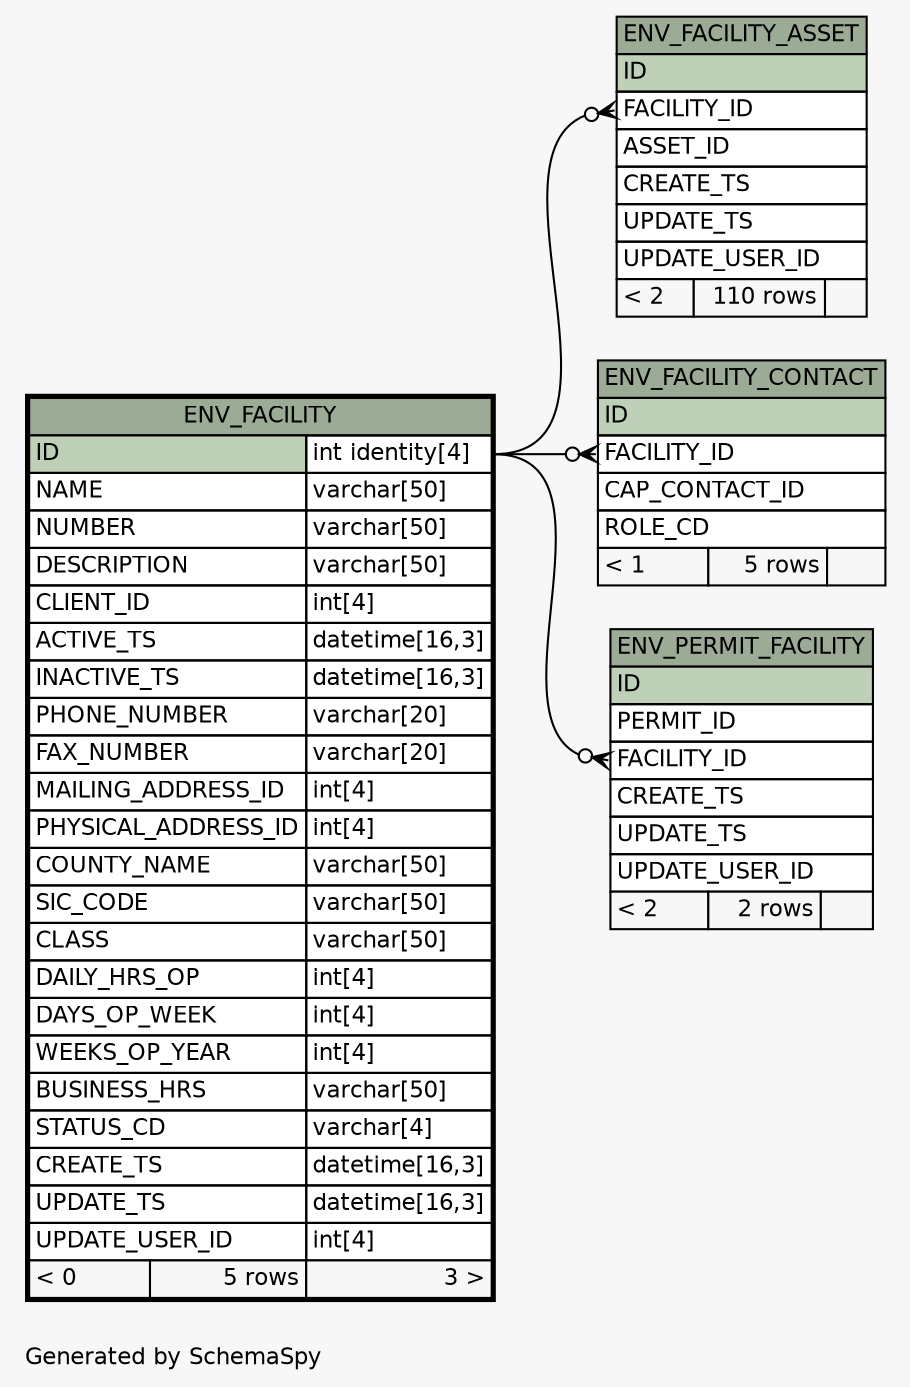 // dot 2.28.0 on Windows 7 6.1
// SchemaSpy rev 590
digraph "oneDegreeRelationshipsDiagram" {
  graph [
    rankdir="RL"
    bgcolor="#f7f7f7"
    label="\nGenerated by SchemaSpy"
    labeljust="l"
    nodesep="0.18"
    ranksep="0.46"
    fontname="Helvetica"
    fontsize="11"
  ];
  node [
    fontname="Helvetica"
    fontsize="11"
    shape="plaintext"
  ];
  edge [
    arrowsize="0.8"
  ];
  "ENV_FACILITY_ASSET":"FACILITY_ID":w -> "ENV_FACILITY":"ID.type":e [arrowhead=none dir=back arrowtail=crowodot];
  "ENV_FACILITY_CONTACT":"FACILITY_ID":w -> "ENV_FACILITY":"ID.type":e [arrowhead=none dir=back arrowtail=crowodot];
  "ENV_PERMIT_FACILITY":"FACILITY_ID":w -> "ENV_FACILITY":"ID.type":e [arrowhead=none dir=back arrowtail=crowodot];
  "ENV_FACILITY" [
    label=<
    <TABLE BORDER="2" CELLBORDER="1" CELLSPACING="0" BGCOLOR="#ffffff">
      <TR><TD COLSPAN="3" BGCOLOR="#9bab96" ALIGN="CENTER">ENV_FACILITY</TD></TR>
      <TR><TD PORT="ID" COLSPAN="2" BGCOLOR="#bed1b8" ALIGN="LEFT">ID</TD><TD PORT="ID.type" ALIGN="LEFT">int identity[4]</TD></TR>
      <TR><TD PORT="NAME" COLSPAN="2" ALIGN="LEFT">NAME</TD><TD PORT="NAME.type" ALIGN="LEFT">varchar[50]</TD></TR>
      <TR><TD PORT="NUMBER" COLSPAN="2" ALIGN="LEFT">NUMBER</TD><TD PORT="NUMBER.type" ALIGN="LEFT">varchar[50]</TD></TR>
      <TR><TD PORT="DESCRIPTION" COLSPAN="2" ALIGN="LEFT">DESCRIPTION</TD><TD PORT="DESCRIPTION.type" ALIGN="LEFT">varchar[50]</TD></TR>
      <TR><TD PORT="CLIENT_ID" COLSPAN="2" ALIGN="LEFT">CLIENT_ID</TD><TD PORT="CLIENT_ID.type" ALIGN="LEFT">int[4]</TD></TR>
      <TR><TD PORT="ACTIVE_TS" COLSPAN="2" ALIGN="LEFT">ACTIVE_TS</TD><TD PORT="ACTIVE_TS.type" ALIGN="LEFT">datetime[16,3]</TD></TR>
      <TR><TD PORT="INACTIVE_TS" COLSPAN="2" ALIGN="LEFT">INACTIVE_TS</TD><TD PORT="INACTIVE_TS.type" ALIGN="LEFT">datetime[16,3]</TD></TR>
      <TR><TD PORT="PHONE_NUMBER" COLSPAN="2" ALIGN="LEFT">PHONE_NUMBER</TD><TD PORT="PHONE_NUMBER.type" ALIGN="LEFT">varchar[20]</TD></TR>
      <TR><TD PORT="FAX_NUMBER" COLSPAN="2" ALIGN="LEFT">FAX_NUMBER</TD><TD PORT="FAX_NUMBER.type" ALIGN="LEFT">varchar[20]</TD></TR>
      <TR><TD PORT="MAILING_ADDRESS_ID" COLSPAN="2" ALIGN="LEFT">MAILING_ADDRESS_ID</TD><TD PORT="MAILING_ADDRESS_ID.type" ALIGN="LEFT">int[4]</TD></TR>
      <TR><TD PORT="PHYSICAL_ADDRESS_ID" COLSPAN="2" ALIGN="LEFT">PHYSICAL_ADDRESS_ID</TD><TD PORT="PHYSICAL_ADDRESS_ID.type" ALIGN="LEFT">int[4]</TD></TR>
      <TR><TD PORT="COUNTY_NAME" COLSPAN="2" ALIGN="LEFT">COUNTY_NAME</TD><TD PORT="COUNTY_NAME.type" ALIGN="LEFT">varchar[50]</TD></TR>
      <TR><TD PORT="SIC_CODE" COLSPAN="2" ALIGN="LEFT">SIC_CODE</TD><TD PORT="SIC_CODE.type" ALIGN="LEFT">varchar[50]</TD></TR>
      <TR><TD PORT="CLASS" COLSPAN="2" ALIGN="LEFT">CLASS</TD><TD PORT="CLASS.type" ALIGN="LEFT">varchar[50]</TD></TR>
      <TR><TD PORT="DAILY_HRS_OP" COLSPAN="2" ALIGN="LEFT">DAILY_HRS_OP</TD><TD PORT="DAILY_HRS_OP.type" ALIGN="LEFT">int[4]</TD></TR>
      <TR><TD PORT="DAYS_OP_WEEK" COLSPAN="2" ALIGN="LEFT">DAYS_OP_WEEK</TD><TD PORT="DAYS_OP_WEEK.type" ALIGN="LEFT">int[4]</TD></TR>
      <TR><TD PORT="WEEKS_OP_YEAR" COLSPAN="2" ALIGN="LEFT">WEEKS_OP_YEAR</TD><TD PORT="WEEKS_OP_YEAR.type" ALIGN="LEFT">int[4]</TD></TR>
      <TR><TD PORT="BUSINESS_HRS" COLSPAN="2" ALIGN="LEFT">BUSINESS_HRS</TD><TD PORT="BUSINESS_HRS.type" ALIGN="LEFT">varchar[50]</TD></TR>
      <TR><TD PORT="STATUS_CD" COLSPAN="2" ALIGN="LEFT">STATUS_CD</TD><TD PORT="STATUS_CD.type" ALIGN="LEFT">varchar[4]</TD></TR>
      <TR><TD PORT="CREATE_TS" COLSPAN="2" ALIGN="LEFT">CREATE_TS</TD><TD PORT="CREATE_TS.type" ALIGN="LEFT">datetime[16,3]</TD></TR>
      <TR><TD PORT="UPDATE_TS" COLSPAN="2" ALIGN="LEFT">UPDATE_TS</TD><TD PORT="UPDATE_TS.type" ALIGN="LEFT">datetime[16,3]</TD></TR>
      <TR><TD PORT="UPDATE_USER_ID" COLSPAN="2" ALIGN="LEFT">UPDATE_USER_ID</TD><TD PORT="UPDATE_USER_ID.type" ALIGN="LEFT">int[4]</TD></TR>
      <TR><TD ALIGN="LEFT" BGCOLOR="#f7f7f7">&lt; 0</TD><TD ALIGN="RIGHT" BGCOLOR="#f7f7f7">5 rows</TD><TD ALIGN="RIGHT" BGCOLOR="#f7f7f7">3 &gt;</TD></TR>
    </TABLE>>
    URL="ENV_FACILITY.html"
    tooltip="ENV_FACILITY"
  ];
  "ENV_FACILITY_ASSET" [
    label=<
    <TABLE BORDER="0" CELLBORDER="1" CELLSPACING="0" BGCOLOR="#ffffff">
      <TR><TD COLSPAN="3" BGCOLOR="#9bab96" ALIGN="CENTER">ENV_FACILITY_ASSET</TD></TR>
      <TR><TD PORT="ID" COLSPAN="3" BGCOLOR="#bed1b8" ALIGN="LEFT">ID</TD></TR>
      <TR><TD PORT="FACILITY_ID" COLSPAN="3" ALIGN="LEFT">FACILITY_ID</TD></TR>
      <TR><TD PORT="ASSET_ID" COLSPAN="3" ALIGN="LEFT">ASSET_ID</TD></TR>
      <TR><TD PORT="CREATE_TS" COLSPAN="3" ALIGN="LEFT">CREATE_TS</TD></TR>
      <TR><TD PORT="UPDATE_TS" COLSPAN="3" ALIGN="LEFT">UPDATE_TS</TD></TR>
      <TR><TD PORT="UPDATE_USER_ID" COLSPAN="3" ALIGN="LEFT">UPDATE_USER_ID</TD></TR>
      <TR><TD ALIGN="LEFT" BGCOLOR="#f7f7f7">&lt; 2</TD><TD ALIGN="RIGHT" BGCOLOR="#f7f7f7">110 rows</TD><TD ALIGN="RIGHT" BGCOLOR="#f7f7f7">  </TD></TR>
    </TABLE>>
    URL="ENV_FACILITY_ASSET.html"
    tooltip="ENV_FACILITY_ASSET"
  ];
  "ENV_FACILITY_CONTACT" [
    label=<
    <TABLE BORDER="0" CELLBORDER="1" CELLSPACING="0" BGCOLOR="#ffffff">
      <TR><TD COLSPAN="3" BGCOLOR="#9bab96" ALIGN="CENTER">ENV_FACILITY_CONTACT</TD></TR>
      <TR><TD PORT="ID" COLSPAN="3" BGCOLOR="#bed1b8" ALIGN="LEFT">ID</TD></TR>
      <TR><TD PORT="FACILITY_ID" COLSPAN="3" ALIGN="LEFT">FACILITY_ID</TD></TR>
      <TR><TD PORT="CAP_CONTACT_ID" COLSPAN="3" ALIGN="LEFT">CAP_CONTACT_ID</TD></TR>
      <TR><TD PORT="ROLE_CD" COLSPAN="3" ALIGN="LEFT">ROLE_CD</TD></TR>
      <TR><TD ALIGN="LEFT" BGCOLOR="#f7f7f7">&lt; 1</TD><TD ALIGN="RIGHT" BGCOLOR="#f7f7f7">5 rows</TD><TD ALIGN="RIGHT" BGCOLOR="#f7f7f7">  </TD></TR>
    </TABLE>>
    URL="ENV_FACILITY_CONTACT.html"
    tooltip="ENV_FACILITY_CONTACT"
  ];
  "ENV_PERMIT_FACILITY" [
    label=<
    <TABLE BORDER="0" CELLBORDER="1" CELLSPACING="0" BGCOLOR="#ffffff">
      <TR><TD COLSPAN="3" BGCOLOR="#9bab96" ALIGN="CENTER">ENV_PERMIT_FACILITY</TD></TR>
      <TR><TD PORT="ID" COLSPAN="3" BGCOLOR="#bed1b8" ALIGN="LEFT">ID</TD></TR>
      <TR><TD PORT="PERMIT_ID" COLSPAN="3" ALIGN="LEFT">PERMIT_ID</TD></TR>
      <TR><TD PORT="FACILITY_ID" COLSPAN="3" ALIGN="LEFT">FACILITY_ID</TD></TR>
      <TR><TD PORT="CREATE_TS" COLSPAN="3" ALIGN="LEFT">CREATE_TS</TD></TR>
      <TR><TD PORT="UPDATE_TS" COLSPAN="3" ALIGN="LEFT">UPDATE_TS</TD></TR>
      <TR><TD PORT="UPDATE_USER_ID" COLSPAN="3" ALIGN="LEFT">UPDATE_USER_ID</TD></TR>
      <TR><TD ALIGN="LEFT" BGCOLOR="#f7f7f7">&lt; 2</TD><TD ALIGN="RIGHT" BGCOLOR="#f7f7f7">2 rows</TD><TD ALIGN="RIGHT" BGCOLOR="#f7f7f7">  </TD></TR>
    </TABLE>>
    URL="ENV_PERMIT_FACILITY.html"
    tooltip="ENV_PERMIT_FACILITY"
  ];
}
